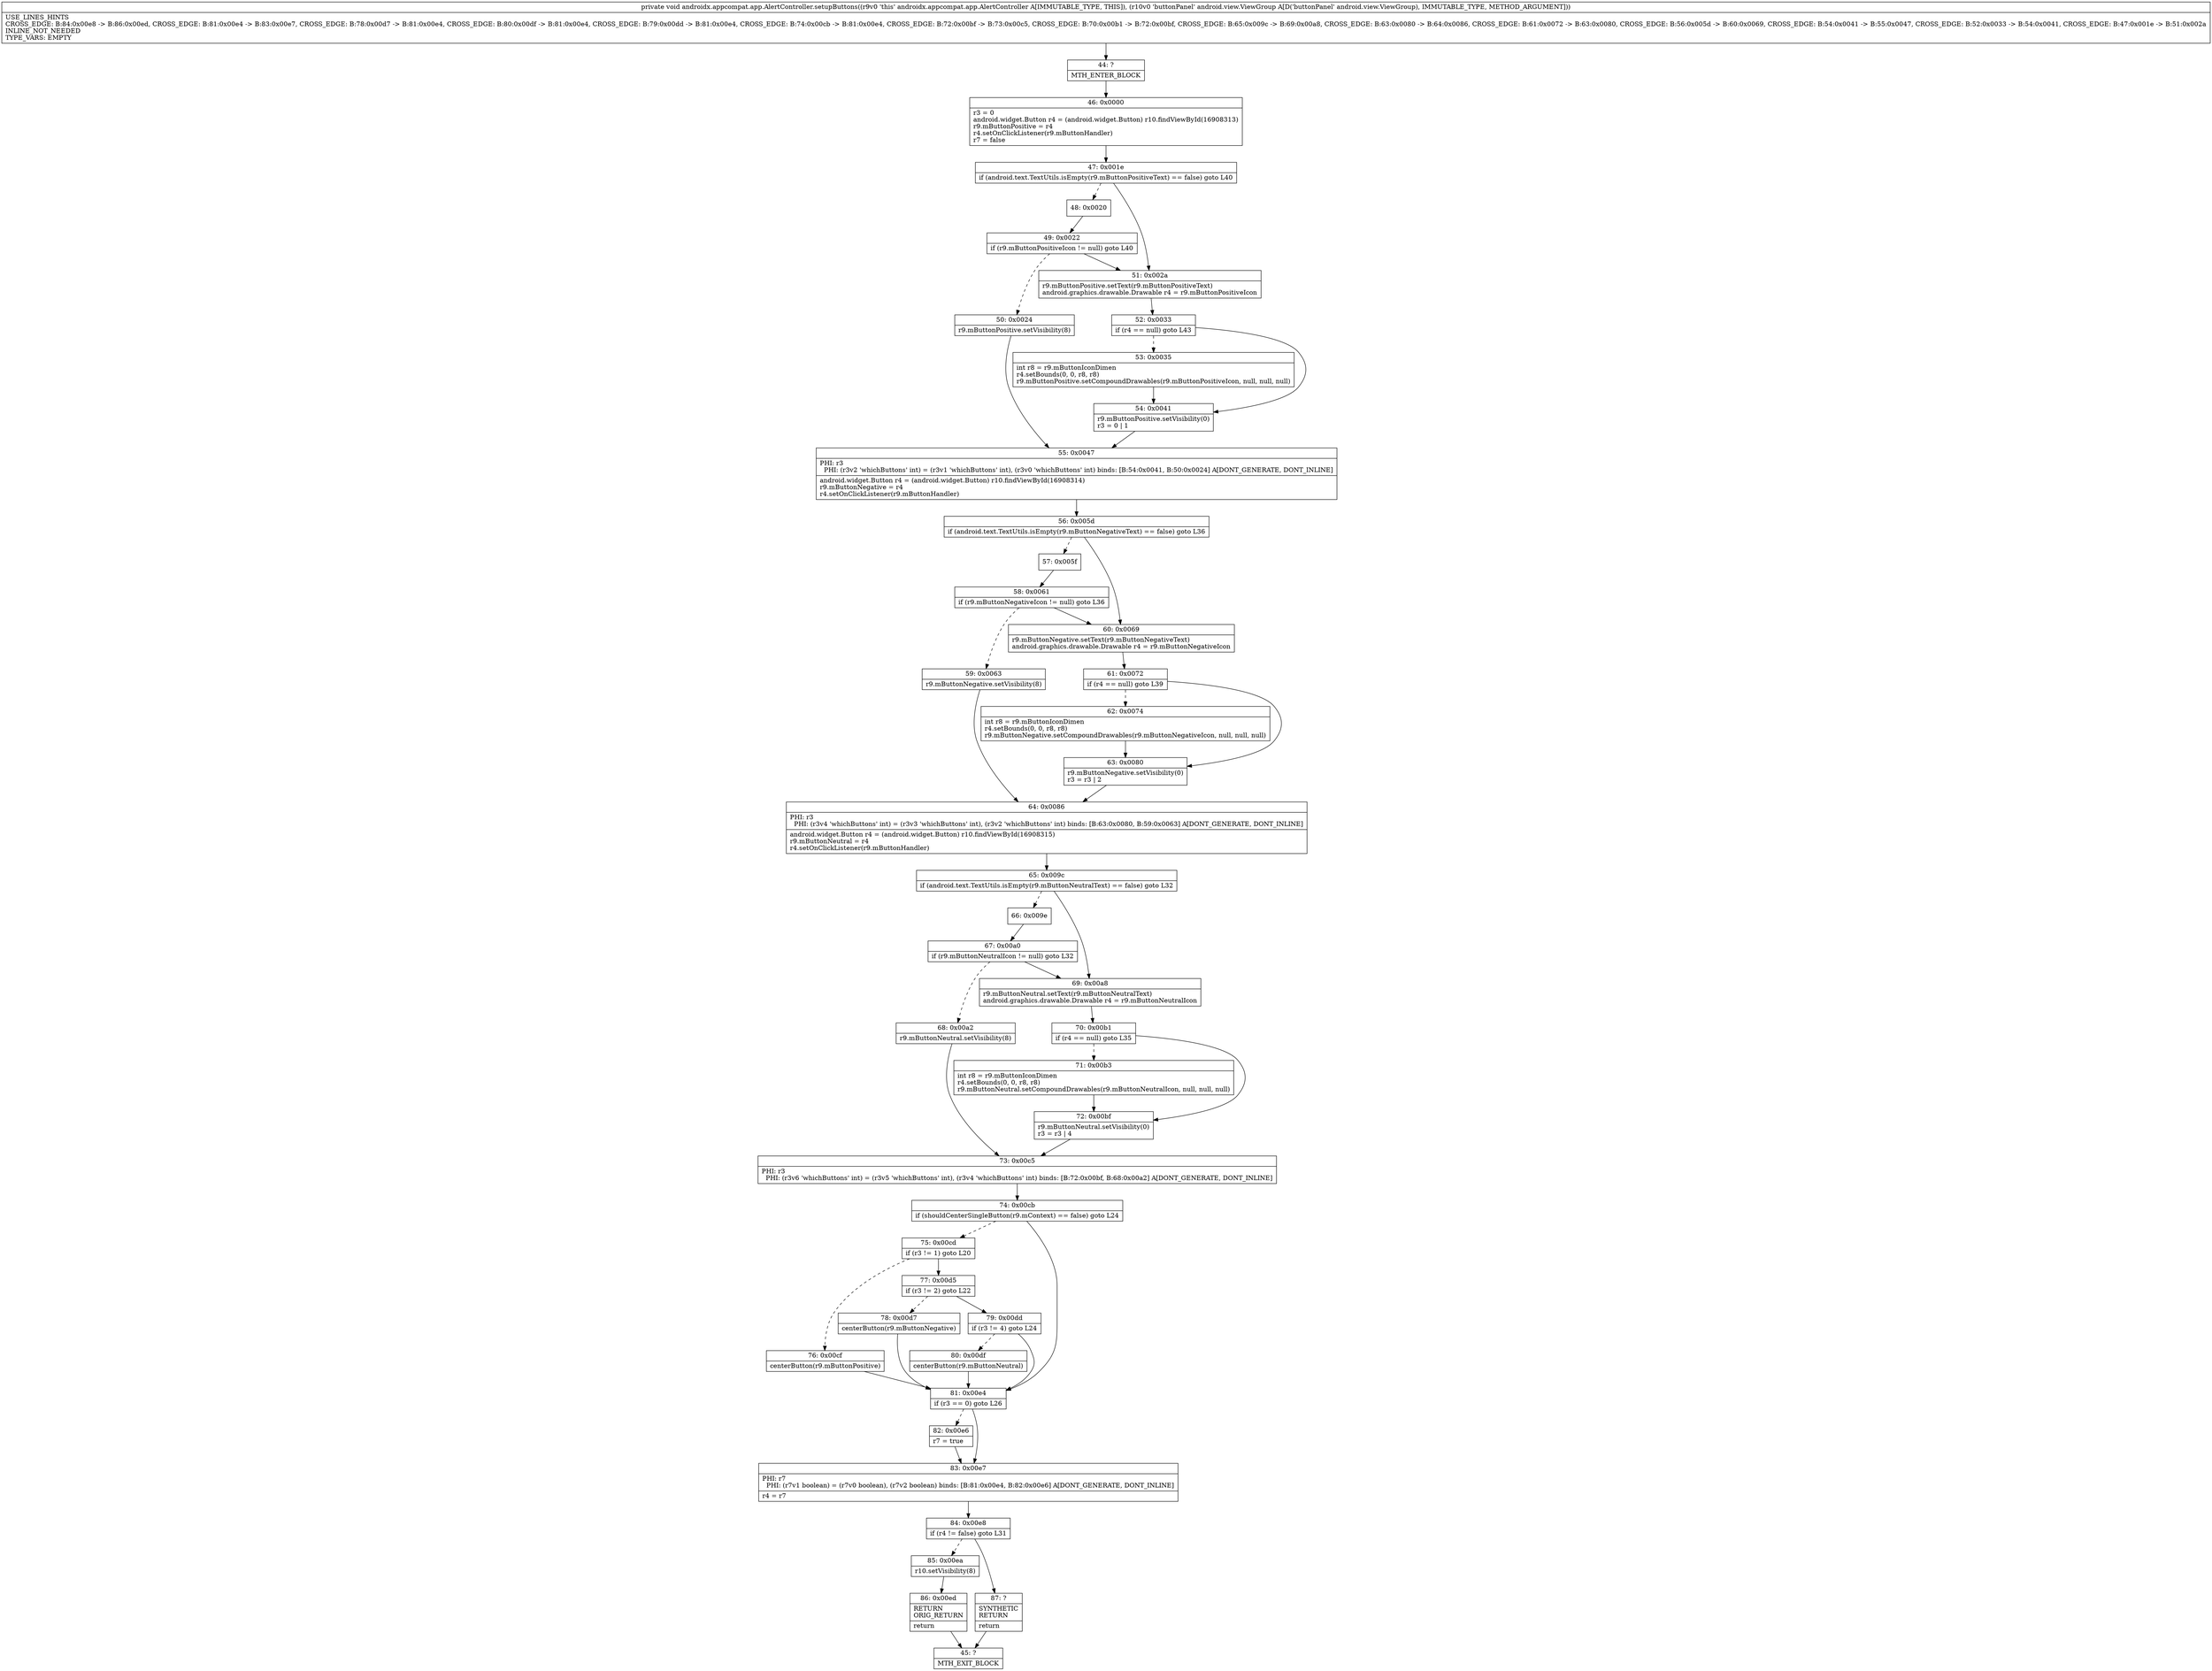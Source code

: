 digraph "CFG forandroidx.appcompat.app.AlertController.setupButtons(Landroid\/view\/ViewGroup;)V" {
Node_44 [shape=record,label="{44\:\ ?|MTH_ENTER_BLOCK\l}"];
Node_46 [shape=record,label="{46\:\ 0x0000|r3 = 0\landroid.widget.Button r4 = (android.widget.Button) r10.findViewById(16908313)\lr9.mButtonPositive = r4\lr4.setOnClickListener(r9.mButtonHandler)\lr7 = false\l}"];
Node_47 [shape=record,label="{47\:\ 0x001e|if (android.text.TextUtils.isEmpty(r9.mButtonPositiveText) == false) goto L40\l}"];
Node_48 [shape=record,label="{48\:\ 0x0020}"];
Node_49 [shape=record,label="{49\:\ 0x0022|if (r9.mButtonPositiveIcon != null) goto L40\l}"];
Node_50 [shape=record,label="{50\:\ 0x0024|r9.mButtonPositive.setVisibility(8)\l}"];
Node_55 [shape=record,label="{55\:\ 0x0047|PHI: r3 \l  PHI: (r3v2 'whichButtons' int) = (r3v1 'whichButtons' int), (r3v0 'whichButtons' int) binds: [B:54:0x0041, B:50:0x0024] A[DONT_GENERATE, DONT_INLINE]\l|android.widget.Button r4 = (android.widget.Button) r10.findViewById(16908314)\lr9.mButtonNegative = r4\lr4.setOnClickListener(r9.mButtonHandler)\l}"];
Node_56 [shape=record,label="{56\:\ 0x005d|if (android.text.TextUtils.isEmpty(r9.mButtonNegativeText) == false) goto L36\l}"];
Node_57 [shape=record,label="{57\:\ 0x005f}"];
Node_58 [shape=record,label="{58\:\ 0x0061|if (r9.mButtonNegativeIcon != null) goto L36\l}"];
Node_59 [shape=record,label="{59\:\ 0x0063|r9.mButtonNegative.setVisibility(8)\l}"];
Node_64 [shape=record,label="{64\:\ 0x0086|PHI: r3 \l  PHI: (r3v4 'whichButtons' int) = (r3v3 'whichButtons' int), (r3v2 'whichButtons' int) binds: [B:63:0x0080, B:59:0x0063] A[DONT_GENERATE, DONT_INLINE]\l|android.widget.Button r4 = (android.widget.Button) r10.findViewById(16908315)\lr9.mButtonNeutral = r4\lr4.setOnClickListener(r9.mButtonHandler)\l}"];
Node_65 [shape=record,label="{65\:\ 0x009c|if (android.text.TextUtils.isEmpty(r9.mButtonNeutralText) == false) goto L32\l}"];
Node_66 [shape=record,label="{66\:\ 0x009e}"];
Node_67 [shape=record,label="{67\:\ 0x00a0|if (r9.mButtonNeutralIcon != null) goto L32\l}"];
Node_68 [shape=record,label="{68\:\ 0x00a2|r9.mButtonNeutral.setVisibility(8)\l}"];
Node_73 [shape=record,label="{73\:\ 0x00c5|PHI: r3 \l  PHI: (r3v6 'whichButtons' int) = (r3v5 'whichButtons' int), (r3v4 'whichButtons' int) binds: [B:72:0x00bf, B:68:0x00a2] A[DONT_GENERATE, DONT_INLINE]\l}"];
Node_74 [shape=record,label="{74\:\ 0x00cb|if (shouldCenterSingleButton(r9.mContext) == false) goto L24\l}"];
Node_75 [shape=record,label="{75\:\ 0x00cd|if (r3 != 1) goto L20\l}"];
Node_76 [shape=record,label="{76\:\ 0x00cf|centerButton(r9.mButtonPositive)\l}"];
Node_77 [shape=record,label="{77\:\ 0x00d5|if (r3 != 2) goto L22\l}"];
Node_78 [shape=record,label="{78\:\ 0x00d7|centerButton(r9.mButtonNegative)\l}"];
Node_79 [shape=record,label="{79\:\ 0x00dd|if (r3 != 4) goto L24\l}"];
Node_80 [shape=record,label="{80\:\ 0x00df|centerButton(r9.mButtonNeutral)\l}"];
Node_81 [shape=record,label="{81\:\ 0x00e4|if (r3 == 0) goto L26\l}"];
Node_82 [shape=record,label="{82\:\ 0x00e6|r7 = true\l}"];
Node_83 [shape=record,label="{83\:\ 0x00e7|PHI: r7 \l  PHI: (r7v1 boolean) = (r7v0 boolean), (r7v2 boolean) binds: [B:81:0x00e4, B:82:0x00e6] A[DONT_GENERATE, DONT_INLINE]\l|r4 = r7\l}"];
Node_84 [shape=record,label="{84\:\ 0x00e8|if (r4 != false) goto L31\l}"];
Node_85 [shape=record,label="{85\:\ 0x00ea|r10.setVisibility(8)\l}"];
Node_86 [shape=record,label="{86\:\ 0x00ed|RETURN\lORIG_RETURN\l|return\l}"];
Node_45 [shape=record,label="{45\:\ ?|MTH_EXIT_BLOCK\l}"];
Node_87 [shape=record,label="{87\:\ ?|SYNTHETIC\lRETURN\l|return\l}"];
Node_69 [shape=record,label="{69\:\ 0x00a8|r9.mButtonNeutral.setText(r9.mButtonNeutralText)\landroid.graphics.drawable.Drawable r4 = r9.mButtonNeutralIcon\l}"];
Node_70 [shape=record,label="{70\:\ 0x00b1|if (r4 == null) goto L35\l}"];
Node_71 [shape=record,label="{71\:\ 0x00b3|int r8 = r9.mButtonIconDimen\lr4.setBounds(0, 0, r8, r8)\lr9.mButtonNeutral.setCompoundDrawables(r9.mButtonNeutralIcon, null, null, null)\l}"];
Node_72 [shape=record,label="{72\:\ 0x00bf|r9.mButtonNeutral.setVisibility(0)\lr3 = r3 \| 4\l}"];
Node_60 [shape=record,label="{60\:\ 0x0069|r9.mButtonNegative.setText(r9.mButtonNegativeText)\landroid.graphics.drawable.Drawable r4 = r9.mButtonNegativeIcon\l}"];
Node_61 [shape=record,label="{61\:\ 0x0072|if (r4 == null) goto L39\l}"];
Node_62 [shape=record,label="{62\:\ 0x0074|int r8 = r9.mButtonIconDimen\lr4.setBounds(0, 0, r8, r8)\lr9.mButtonNegative.setCompoundDrawables(r9.mButtonNegativeIcon, null, null, null)\l}"];
Node_63 [shape=record,label="{63\:\ 0x0080|r9.mButtonNegative.setVisibility(0)\lr3 = r3 \| 2\l}"];
Node_51 [shape=record,label="{51\:\ 0x002a|r9.mButtonPositive.setText(r9.mButtonPositiveText)\landroid.graphics.drawable.Drawable r4 = r9.mButtonPositiveIcon\l}"];
Node_52 [shape=record,label="{52\:\ 0x0033|if (r4 == null) goto L43\l}"];
Node_53 [shape=record,label="{53\:\ 0x0035|int r8 = r9.mButtonIconDimen\lr4.setBounds(0, 0, r8, r8)\lr9.mButtonPositive.setCompoundDrawables(r9.mButtonPositiveIcon, null, null, null)\l}"];
Node_54 [shape=record,label="{54\:\ 0x0041|r9.mButtonPositive.setVisibility(0)\lr3 = 0 \| 1\l}"];
MethodNode[shape=record,label="{private void androidx.appcompat.app.AlertController.setupButtons((r9v0 'this' androidx.appcompat.app.AlertController A[IMMUTABLE_TYPE, THIS]), (r10v0 'buttonPanel' android.view.ViewGroup A[D('buttonPanel' android.view.ViewGroup), IMMUTABLE_TYPE, METHOD_ARGUMENT]))  | USE_LINES_HINTS\lCROSS_EDGE: B:84:0x00e8 \-\> B:86:0x00ed, CROSS_EDGE: B:81:0x00e4 \-\> B:83:0x00e7, CROSS_EDGE: B:78:0x00d7 \-\> B:81:0x00e4, CROSS_EDGE: B:80:0x00df \-\> B:81:0x00e4, CROSS_EDGE: B:79:0x00dd \-\> B:81:0x00e4, CROSS_EDGE: B:74:0x00cb \-\> B:81:0x00e4, CROSS_EDGE: B:72:0x00bf \-\> B:73:0x00c5, CROSS_EDGE: B:70:0x00b1 \-\> B:72:0x00bf, CROSS_EDGE: B:65:0x009c \-\> B:69:0x00a8, CROSS_EDGE: B:63:0x0080 \-\> B:64:0x0086, CROSS_EDGE: B:61:0x0072 \-\> B:63:0x0080, CROSS_EDGE: B:56:0x005d \-\> B:60:0x0069, CROSS_EDGE: B:54:0x0041 \-\> B:55:0x0047, CROSS_EDGE: B:52:0x0033 \-\> B:54:0x0041, CROSS_EDGE: B:47:0x001e \-\> B:51:0x002a\lINLINE_NOT_NEEDED\lTYPE_VARS: EMPTY\l}"];
MethodNode -> Node_44;Node_44 -> Node_46;
Node_46 -> Node_47;
Node_47 -> Node_48[style=dashed];
Node_47 -> Node_51;
Node_48 -> Node_49;
Node_49 -> Node_50[style=dashed];
Node_49 -> Node_51;
Node_50 -> Node_55;
Node_55 -> Node_56;
Node_56 -> Node_57[style=dashed];
Node_56 -> Node_60;
Node_57 -> Node_58;
Node_58 -> Node_59[style=dashed];
Node_58 -> Node_60;
Node_59 -> Node_64;
Node_64 -> Node_65;
Node_65 -> Node_66[style=dashed];
Node_65 -> Node_69;
Node_66 -> Node_67;
Node_67 -> Node_68[style=dashed];
Node_67 -> Node_69;
Node_68 -> Node_73;
Node_73 -> Node_74;
Node_74 -> Node_75[style=dashed];
Node_74 -> Node_81;
Node_75 -> Node_76[style=dashed];
Node_75 -> Node_77;
Node_76 -> Node_81;
Node_77 -> Node_78[style=dashed];
Node_77 -> Node_79;
Node_78 -> Node_81;
Node_79 -> Node_80[style=dashed];
Node_79 -> Node_81;
Node_80 -> Node_81;
Node_81 -> Node_82[style=dashed];
Node_81 -> Node_83;
Node_82 -> Node_83;
Node_83 -> Node_84;
Node_84 -> Node_85[style=dashed];
Node_84 -> Node_87;
Node_85 -> Node_86;
Node_86 -> Node_45;
Node_87 -> Node_45;
Node_69 -> Node_70;
Node_70 -> Node_71[style=dashed];
Node_70 -> Node_72;
Node_71 -> Node_72;
Node_72 -> Node_73;
Node_60 -> Node_61;
Node_61 -> Node_62[style=dashed];
Node_61 -> Node_63;
Node_62 -> Node_63;
Node_63 -> Node_64;
Node_51 -> Node_52;
Node_52 -> Node_53[style=dashed];
Node_52 -> Node_54;
Node_53 -> Node_54;
Node_54 -> Node_55;
}

